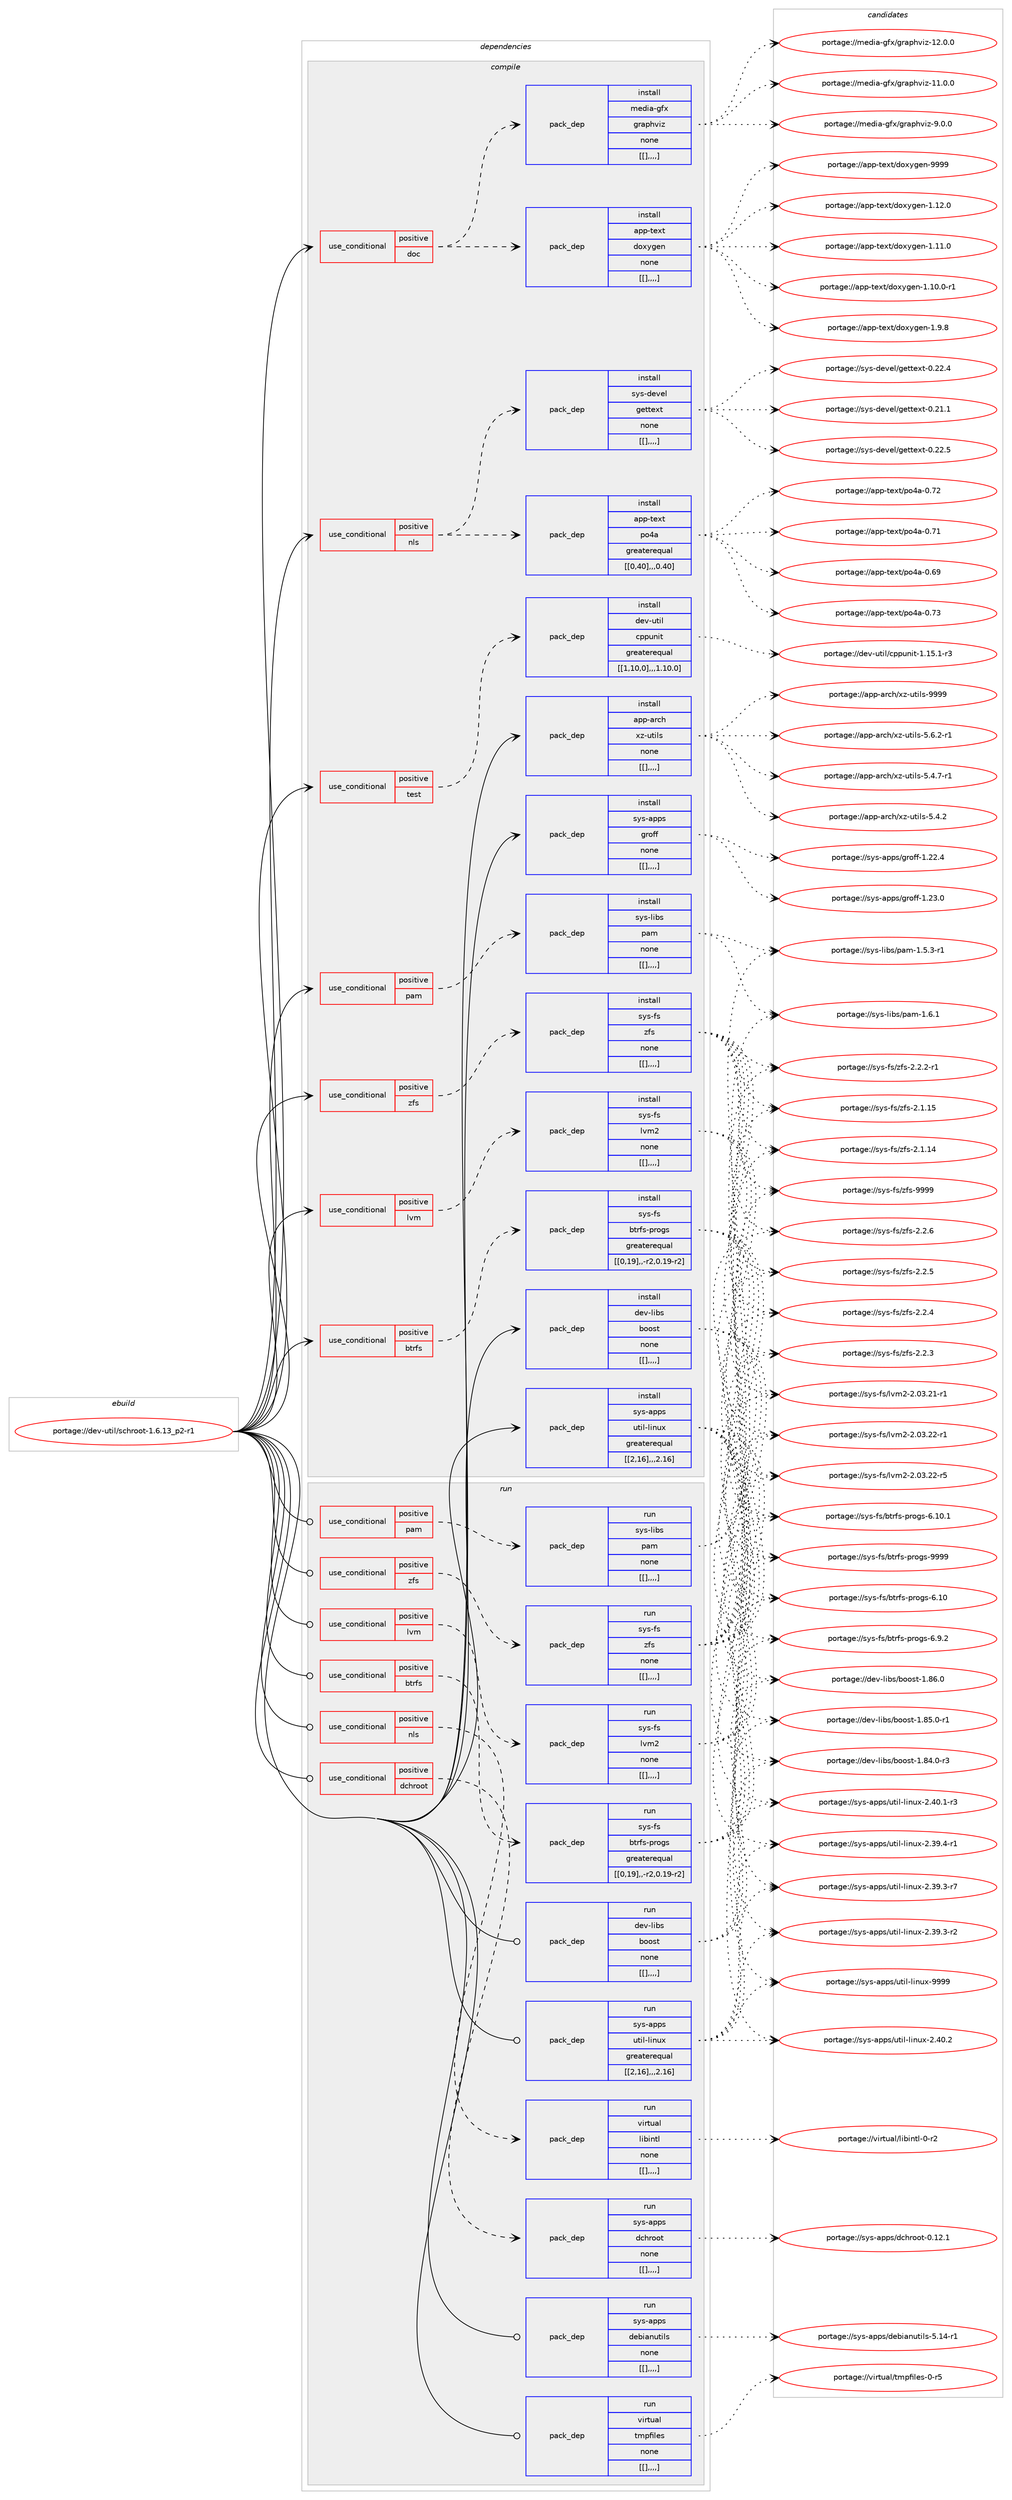 digraph prolog {

# *************
# Graph options
# *************

newrank=true;
concentrate=true;
compound=true;
graph [rankdir=LR,fontname=Helvetica,fontsize=10,ranksep=1.5];#, ranksep=2.5, nodesep=0.2];
edge  [arrowhead=vee];
node  [fontname=Helvetica,fontsize=10];

# **********
# The ebuild
# **********

subgraph cluster_leftcol {
color=gray;
label=<<i>ebuild</i>>;
id [label="portage://dev-util/schroot-1.6.13_p2-r1", color=red, width=4, href="../dev-util/schroot-1.6.13_p2-r1.svg"];
}

# ****************
# The dependencies
# ****************

subgraph cluster_midcol {
color=gray;
label=<<i>dependencies</i>>;
subgraph cluster_compile {
fillcolor="#eeeeee";
style=filled;
label=<<i>compile</i>>;
subgraph cond63538 {
dependency223346 [label=<<TABLE BORDER="0" CELLBORDER="1" CELLSPACING="0" CELLPADDING="4"><TR><TD ROWSPAN="3" CELLPADDING="10">use_conditional</TD></TR><TR><TD>positive</TD></TR><TR><TD>btrfs</TD></TR></TABLE>>, shape=none, color=red];
subgraph pack158375 {
dependency223347 [label=<<TABLE BORDER="0" CELLBORDER="1" CELLSPACING="0" CELLPADDING="4" WIDTH="220"><TR><TD ROWSPAN="6" CELLPADDING="30">pack_dep</TD></TR><TR><TD WIDTH="110">install</TD></TR><TR><TD>sys-fs</TD></TR><TR><TD>btrfs-progs</TD></TR><TR><TD>greaterequal</TD></TR><TR><TD>[[0,19],,-r2,0.19-r2]</TD></TR></TABLE>>, shape=none, color=blue];
}
dependency223346:e -> dependency223347:w [weight=20,style="dashed",arrowhead="vee"];
}
id:e -> dependency223346:w [weight=20,style="solid",arrowhead="vee"];
subgraph cond63539 {
dependency223348 [label=<<TABLE BORDER="0" CELLBORDER="1" CELLSPACING="0" CELLPADDING="4"><TR><TD ROWSPAN="3" CELLPADDING="10">use_conditional</TD></TR><TR><TD>positive</TD></TR><TR><TD>doc</TD></TR></TABLE>>, shape=none, color=red];
subgraph pack158376 {
dependency223349 [label=<<TABLE BORDER="0" CELLBORDER="1" CELLSPACING="0" CELLPADDING="4" WIDTH="220"><TR><TD ROWSPAN="6" CELLPADDING="30">pack_dep</TD></TR><TR><TD WIDTH="110">install</TD></TR><TR><TD>app-text</TD></TR><TR><TD>doxygen</TD></TR><TR><TD>none</TD></TR><TR><TD>[[],,,,]</TD></TR></TABLE>>, shape=none, color=blue];
}
dependency223348:e -> dependency223349:w [weight=20,style="dashed",arrowhead="vee"];
subgraph pack158377 {
dependency223350 [label=<<TABLE BORDER="0" CELLBORDER="1" CELLSPACING="0" CELLPADDING="4" WIDTH="220"><TR><TD ROWSPAN="6" CELLPADDING="30">pack_dep</TD></TR><TR><TD WIDTH="110">install</TD></TR><TR><TD>media-gfx</TD></TR><TR><TD>graphviz</TD></TR><TR><TD>none</TD></TR><TR><TD>[[],,,,]</TD></TR></TABLE>>, shape=none, color=blue];
}
dependency223348:e -> dependency223350:w [weight=20,style="dashed",arrowhead="vee"];
}
id:e -> dependency223348:w [weight=20,style="solid",arrowhead="vee"];
subgraph cond63540 {
dependency223351 [label=<<TABLE BORDER="0" CELLBORDER="1" CELLSPACING="0" CELLPADDING="4"><TR><TD ROWSPAN="3" CELLPADDING="10">use_conditional</TD></TR><TR><TD>positive</TD></TR><TR><TD>lvm</TD></TR></TABLE>>, shape=none, color=red];
subgraph pack158378 {
dependency223352 [label=<<TABLE BORDER="0" CELLBORDER="1" CELLSPACING="0" CELLPADDING="4" WIDTH="220"><TR><TD ROWSPAN="6" CELLPADDING="30">pack_dep</TD></TR><TR><TD WIDTH="110">install</TD></TR><TR><TD>sys-fs</TD></TR><TR><TD>lvm2</TD></TR><TR><TD>none</TD></TR><TR><TD>[[],,,,]</TD></TR></TABLE>>, shape=none, color=blue];
}
dependency223351:e -> dependency223352:w [weight=20,style="dashed",arrowhead="vee"];
}
id:e -> dependency223351:w [weight=20,style="solid",arrowhead="vee"];
subgraph cond63541 {
dependency223353 [label=<<TABLE BORDER="0" CELLBORDER="1" CELLSPACING="0" CELLPADDING="4"><TR><TD ROWSPAN="3" CELLPADDING="10">use_conditional</TD></TR><TR><TD>positive</TD></TR><TR><TD>nls</TD></TR></TABLE>>, shape=none, color=red];
subgraph pack158379 {
dependency223354 [label=<<TABLE BORDER="0" CELLBORDER="1" CELLSPACING="0" CELLPADDING="4" WIDTH="220"><TR><TD ROWSPAN="6" CELLPADDING="30">pack_dep</TD></TR><TR><TD WIDTH="110">install</TD></TR><TR><TD>app-text</TD></TR><TR><TD>po4a</TD></TR><TR><TD>greaterequal</TD></TR><TR><TD>[[0,40],,,0.40]</TD></TR></TABLE>>, shape=none, color=blue];
}
dependency223353:e -> dependency223354:w [weight=20,style="dashed",arrowhead="vee"];
subgraph pack158380 {
dependency223355 [label=<<TABLE BORDER="0" CELLBORDER="1" CELLSPACING="0" CELLPADDING="4" WIDTH="220"><TR><TD ROWSPAN="6" CELLPADDING="30">pack_dep</TD></TR><TR><TD WIDTH="110">install</TD></TR><TR><TD>sys-devel</TD></TR><TR><TD>gettext</TD></TR><TR><TD>none</TD></TR><TR><TD>[[],,,,]</TD></TR></TABLE>>, shape=none, color=blue];
}
dependency223353:e -> dependency223355:w [weight=20,style="dashed",arrowhead="vee"];
}
id:e -> dependency223353:w [weight=20,style="solid",arrowhead="vee"];
subgraph cond63542 {
dependency223356 [label=<<TABLE BORDER="0" CELLBORDER="1" CELLSPACING="0" CELLPADDING="4"><TR><TD ROWSPAN="3" CELLPADDING="10">use_conditional</TD></TR><TR><TD>positive</TD></TR><TR><TD>pam</TD></TR></TABLE>>, shape=none, color=red];
subgraph pack158381 {
dependency223357 [label=<<TABLE BORDER="0" CELLBORDER="1" CELLSPACING="0" CELLPADDING="4" WIDTH="220"><TR><TD ROWSPAN="6" CELLPADDING="30">pack_dep</TD></TR><TR><TD WIDTH="110">install</TD></TR><TR><TD>sys-libs</TD></TR><TR><TD>pam</TD></TR><TR><TD>none</TD></TR><TR><TD>[[],,,,]</TD></TR></TABLE>>, shape=none, color=blue];
}
dependency223356:e -> dependency223357:w [weight=20,style="dashed",arrowhead="vee"];
}
id:e -> dependency223356:w [weight=20,style="solid",arrowhead="vee"];
subgraph cond63543 {
dependency223358 [label=<<TABLE BORDER="0" CELLBORDER="1" CELLSPACING="0" CELLPADDING="4"><TR><TD ROWSPAN="3" CELLPADDING="10">use_conditional</TD></TR><TR><TD>positive</TD></TR><TR><TD>test</TD></TR></TABLE>>, shape=none, color=red];
subgraph pack158382 {
dependency223359 [label=<<TABLE BORDER="0" CELLBORDER="1" CELLSPACING="0" CELLPADDING="4" WIDTH="220"><TR><TD ROWSPAN="6" CELLPADDING="30">pack_dep</TD></TR><TR><TD WIDTH="110">install</TD></TR><TR><TD>dev-util</TD></TR><TR><TD>cppunit</TD></TR><TR><TD>greaterequal</TD></TR><TR><TD>[[1,10,0],,,1.10.0]</TD></TR></TABLE>>, shape=none, color=blue];
}
dependency223358:e -> dependency223359:w [weight=20,style="dashed",arrowhead="vee"];
}
id:e -> dependency223358:w [weight=20,style="solid",arrowhead="vee"];
subgraph cond63544 {
dependency223360 [label=<<TABLE BORDER="0" CELLBORDER="1" CELLSPACING="0" CELLPADDING="4"><TR><TD ROWSPAN="3" CELLPADDING="10">use_conditional</TD></TR><TR><TD>positive</TD></TR><TR><TD>zfs</TD></TR></TABLE>>, shape=none, color=red];
subgraph pack158383 {
dependency223361 [label=<<TABLE BORDER="0" CELLBORDER="1" CELLSPACING="0" CELLPADDING="4" WIDTH="220"><TR><TD ROWSPAN="6" CELLPADDING="30">pack_dep</TD></TR><TR><TD WIDTH="110">install</TD></TR><TR><TD>sys-fs</TD></TR><TR><TD>zfs</TD></TR><TR><TD>none</TD></TR><TR><TD>[[],,,,]</TD></TR></TABLE>>, shape=none, color=blue];
}
dependency223360:e -> dependency223361:w [weight=20,style="dashed",arrowhead="vee"];
}
id:e -> dependency223360:w [weight=20,style="solid",arrowhead="vee"];
subgraph pack158384 {
dependency223362 [label=<<TABLE BORDER="0" CELLBORDER="1" CELLSPACING="0" CELLPADDING="4" WIDTH="220"><TR><TD ROWSPAN="6" CELLPADDING="30">pack_dep</TD></TR><TR><TD WIDTH="110">install</TD></TR><TR><TD>app-arch</TD></TR><TR><TD>xz-utils</TD></TR><TR><TD>none</TD></TR><TR><TD>[[],,,,]</TD></TR></TABLE>>, shape=none, color=blue];
}
id:e -> dependency223362:w [weight=20,style="solid",arrowhead="vee"];
subgraph pack158385 {
dependency223363 [label=<<TABLE BORDER="0" CELLBORDER="1" CELLSPACING="0" CELLPADDING="4" WIDTH="220"><TR><TD ROWSPAN="6" CELLPADDING="30">pack_dep</TD></TR><TR><TD WIDTH="110">install</TD></TR><TR><TD>dev-libs</TD></TR><TR><TD>boost</TD></TR><TR><TD>none</TD></TR><TR><TD>[[],,,,]</TD></TR></TABLE>>, shape=none, color=blue];
}
id:e -> dependency223363:w [weight=20,style="solid",arrowhead="vee"];
subgraph pack158386 {
dependency223364 [label=<<TABLE BORDER="0" CELLBORDER="1" CELLSPACING="0" CELLPADDING="4" WIDTH="220"><TR><TD ROWSPAN="6" CELLPADDING="30">pack_dep</TD></TR><TR><TD WIDTH="110">install</TD></TR><TR><TD>sys-apps</TD></TR><TR><TD>groff</TD></TR><TR><TD>none</TD></TR><TR><TD>[[],,,,]</TD></TR></TABLE>>, shape=none, color=blue];
}
id:e -> dependency223364:w [weight=20,style="solid",arrowhead="vee"];
subgraph pack158387 {
dependency223365 [label=<<TABLE BORDER="0" CELLBORDER="1" CELLSPACING="0" CELLPADDING="4" WIDTH="220"><TR><TD ROWSPAN="6" CELLPADDING="30">pack_dep</TD></TR><TR><TD WIDTH="110">install</TD></TR><TR><TD>sys-apps</TD></TR><TR><TD>util-linux</TD></TR><TR><TD>greaterequal</TD></TR><TR><TD>[[2,16],,,2.16]</TD></TR></TABLE>>, shape=none, color=blue];
}
id:e -> dependency223365:w [weight=20,style="solid",arrowhead="vee"];
}
subgraph cluster_compileandrun {
fillcolor="#eeeeee";
style=filled;
label=<<i>compile and run</i>>;
}
subgraph cluster_run {
fillcolor="#eeeeee";
style=filled;
label=<<i>run</i>>;
subgraph cond63545 {
dependency223366 [label=<<TABLE BORDER="0" CELLBORDER="1" CELLSPACING="0" CELLPADDING="4"><TR><TD ROWSPAN="3" CELLPADDING="10">use_conditional</TD></TR><TR><TD>positive</TD></TR><TR><TD>btrfs</TD></TR></TABLE>>, shape=none, color=red];
subgraph pack158388 {
dependency223367 [label=<<TABLE BORDER="0" CELLBORDER="1" CELLSPACING="0" CELLPADDING="4" WIDTH="220"><TR><TD ROWSPAN="6" CELLPADDING="30">pack_dep</TD></TR><TR><TD WIDTH="110">run</TD></TR><TR><TD>sys-fs</TD></TR><TR><TD>btrfs-progs</TD></TR><TR><TD>greaterequal</TD></TR><TR><TD>[[0,19],,-r2,0.19-r2]</TD></TR></TABLE>>, shape=none, color=blue];
}
dependency223366:e -> dependency223367:w [weight=20,style="dashed",arrowhead="vee"];
}
id:e -> dependency223366:w [weight=20,style="solid",arrowhead="odot"];
subgraph cond63546 {
dependency223368 [label=<<TABLE BORDER="0" CELLBORDER="1" CELLSPACING="0" CELLPADDING="4"><TR><TD ROWSPAN="3" CELLPADDING="10">use_conditional</TD></TR><TR><TD>positive</TD></TR><TR><TD>dchroot</TD></TR></TABLE>>, shape=none, color=red];
subgraph pack158389 {
dependency223369 [label=<<TABLE BORDER="0" CELLBORDER="1" CELLSPACING="0" CELLPADDING="4" WIDTH="220"><TR><TD ROWSPAN="6" CELLPADDING="30">pack_dep</TD></TR><TR><TD WIDTH="110">run</TD></TR><TR><TD>sys-apps</TD></TR><TR><TD>dchroot</TD></TR><TR><TD>none</TD></TR><TR><TD>[[],,,,]</TD></TR></TABLE>>, shape=none, color=blue];
}
dependency223368:e -> dependency223369:w [weight=20,style="dashed",arrowhead="vee"];
}
id:e -> dependency223368:w [weight=20,style="solid",arrowhead="odot"];
subgraph cond63547 {
dependency223370 [label=<<TABLE BORDER="0" CELLBORDER="1" CELLSPACING="0" CELLPADDING="4"><TR><TD ROWSPAN="3" CELLPADDING="10">use_conditional</TD></TR><TR><TD>positive</TD></TR><TR><TD>lvm</TD></TR></TABLE>>, shape=none, color=red];
subgraph pack158390 {
dependency223371 [label=<<TABLE BORDER="0" CELLBORDER="1" CELLSPACING="0" CELLPADDING="4" WIDTH="220"><TR><TD ROWSPAN="6" CELLPADDING="30">pack_dep</TD></TR><TR><TD WIDTH="110">run</TD></TR><TR><TD>sys-fs</TD></TR><TR><TD>lvm2</TD></TR><TR><TD>none</TD></TR><TR><TD>[[],,,,]</TD></TR></TABLE>>, shape=none, color=blue];
}
dependency223370:e -> dependency223371:w [weight=20,style="dashed",arrowhead="vee"];
}
id:e -> dependency223370:w [weight=20,style="solid",arrowhead="odot"];
subgraph cond63548 {
dependency223372 [label=<<TABLE BORDER="0" CELLBORDER="1" CELLSPACING="0" CELLPADDING="4"><TR><TD ROWSPAN="3" CELLPADDING="10">use_conditional</TD></TR><TR><TD>positive</TD></TR><TR><TD>nls</TD></TR></TABLE>>, shape=none, color=red];
subgraph pack158391 {
dependency223373 [label=<<TABLE BORDER="0" CELLBORDER="1" CELLSPACING="0" CELLPADDING="4" WIDTH="220"><TR><TD ROWSPAN="6" CELLPADDING="30">pack_dep</TD></TR><TR><TD WIDTH="110">run</TD></TR><TR><TD>virtual</TD></TR><TR><TD>libintl</TD></TR><TR><TD>none</TD></TR><TR><TD>[[],,,,]</TD></TR></TABLE>>, shape=none, color=blue];
}
dependency223372:e -> dependency223373:w [weight=20,style="dashed",arrowhead="vee"];
}
id:e -> dependency223372:w [weight=20,style="solid",arrowhead="odot"];
subgraph cond63549 {
dependency223374 [label=<<TABLE BORDER="0" CELLBORDER="1" CELLSPACING="0" CELLPADDING="4"><TR><TD ROWSPAN="3" CELLPADDING="10">use_conditional</TD></TR><TR><TD>positive</TD></TR><TR><TD>pam</TD></TR></TABLE>>, shape=none, color=red];
subgraph pack158392 {
dependency223375 [label=<<TABLE BORDER="0" CELLBORDER="1" CELLSPACING="0" CELLPADDING="4" WIDTH="220"><TR><TD ROWSPAN="6" CELLPADDING="30">pack_dep</TD></TR><TR><TD WIDTH="110">run</TD></TR><TR><TD>sys-libs</TD></TR><TR><TD>pam</TD></TR><TR><TD>none</TD></TR><TR><TD>[[],,,,]</TD></TR></TABLE>>, shape=none, color=blue];
}
dependency223374:e -> dependency223375:w [weight=20,style="dashed",arrowhead="vee"];
}
id:e -> dependency223374:w [weight=20,style="solid",arrowhead="odot"];
subgraph cond63550 {
dependency223376 [label=<<TABLE BORDER="0" CELLBORDER="1" CELLSPACING="0" CELLPADDING="4"><TR><TD ROWSPAN="3" CELLPADDING="10">use_conditional</TD></TR><TR><TD>positive</TD></TR><TR><TD>zfs</TD></TR></TABLE>>, shape=none, color=red];
subgraph pack158393 {
dependency223377 [label=<<TABLE BORDER="0" CELLBORDER="1" CELLSPACING="0" CELLPADDING="4" WIDTH="220"><TR><TD ROWSPAN="6" CELLPADDING="30">pack_dep</TD></TR><TR><TD WIDTH="110">run</TD></TR><TR><TD>sys-fs</TD></TR><TR><TD>zfs</TD></TR><TR><TD>none</TD></TR><TR><TD>[[],,,,]</TD></TR></TABLE>>, shape=none, color=blue];
}
dependency223376:e -> dependency223377:w [weight=20,style="dashed",arrowhead="vee"];
}
id:e -> dependency223376:w [weight=20,style="solid",arrowhead="odot"];
subgraph pack158394 {
dependency223378 [label=<<TABLE BORDER="0" CELLBORDER="1" CELLSPACING="0" CELLPADDING="4" WIDTH="220"><TR><TD ROWSPAN="6" CELLPADDING="30">pack_dep</TD></TR><TR><TD WIDTH="110">run</TD></TR><TR><TD>dev-libs</TD></TR><TR><TD>boost</TD></TR><TR><TD>none</TD></TR><TR><TD>[[],,,,]</TD></TR></TABLE>>, shape=none, color=blue];
}
id:e -> dependency223378:w [weight=20,style="solid",arrowhead="odot"];
subgraph pack158395 {
dependency223379 [label=<<TABLE BORDER="0" CELLBORDER="1" CELLSPACING="0" CELLPADDING="4" WIDTH="220"><TR><TD ROWSPAN="6" CELLPADDING="30">pack_dep</TD></TR><TR><TD WIDTH="110">run</TD></TR><TR><TD>sys-apps</TD></TR><TR><TD>debianutils</TD></TR><TR><TD>none</TD></TR><TR><TD>[[],,,,]</TD></TR></TABLE>>, shape=none, color=blue];
}
id:e -> dependency223379:w [weight=20,style="solid",arrowhead="odot"];
subgraph pack158396 {
dependency223380 [label=<<TABLE BORDER="0" CELLBORDER="1" CELLSPACING="0" CELLPADDING="4" WIDTH="220"><TR><TD ROWSPAN="6" CELLPADDING="30">pack_dep</TD></TR><TR><TD WIDTH="110">run</TD></TR><TR><TD>sys-apps</TD></TR><TR><TD>util-linux</TD></TR><TR><TD>greaterequal</TD></TR><TR><TD>[[2,16],,,2.16]</TD></TR></TABLE>>, shape=none, color=blue];
}
id:e -> dependency223380:w [weight=20,style="solid",arrowhead="odot"];
subgraph pack158397 {
dependency223381 [label=<<TABLE BORDER="0" CELLBORDER="1" CELLSPACING="0" CELLPADDING="4" WIDTH="220"><TR><TD ROWSPAN="6" CELLPADDING="30">pack_dep</TD></TR><TR><TD WIDTH="110">run</TD></TR><TR><TD>virtual</TD></TR><TR><TD>tmpfiles</TD></TR><TR><TD>none</TD></TR><TR><TD>[[],,,,]</TD></TR></TABLE>>, shape=none, color=blue];
}
id:e -> dependency223381:w [weight=20,style="solid",arrowhead="odot"];
}
}

# **************
# The candidates
# **************

subgraph cluster_choices {
rank=same;
color=gray;
label=<<i>candidates</i>>;

subgraph choice158375 {
color=black;
nodesep=1;
choice115121115451021154798116114102115451121141111031154557575757 [label="portage://sys-fs/btrfs-progs-9999", color=red, width=4,href="../sys-fs/btrfs-progs-9999.svg"];
choice1151211154510211547981161141021154511211411110311545544649484649 [label="portage://sys-fs/btrfs-progs-6.10.1", color=red, width=4,href="../sys-fs/btrfs-progs-6.10.1.svg"];
choice115121115451021154798116114102115451121141111031154554464948 [label="portage://sys-fs/btrfs-progs-6.10", color=red, width=4,href="../sys-fs/btrfs-progs-6.10.svg"];
choice11512111545102115479811611410211545112114111103115455446574650 [label="portage://sys-fs/btrfs-progs-6.9.2", color=red, width=4,href="../sys-fs/btrfs-progs-6.9.2.svg"];
dependency223347:e -> choice115121115451021154798116114102115451121141111031154557575757:w [style=dotted,weight="100"];
dependency223347:e -> choice1151211154510211547981161141021154511211411110311545544649484649:w [style=dotted,weight="100"];
dependency223347:e -> choice115121115451021154798116114102115451121141111031154554464948:w [style=dotted,weight="100"];
dependency223347:e -> choice11512111545102115479811611410211545112114111103115455446574650:w [style=dotted,weight="100"];
}
subgraph choice158376 {
color=black;
nodesep=1;
choice9711211245116101120116471001111201211031011104557575757 [label="portage://app-text/doxygen-9999", color=red, width=4,href="../app-text/doxygen-9999.svg"];
choice97112112451161011201164710011112012110310111045494649504648 [label="portage://app-text/doxygen-1.12.0", color=red, width=4,href="../app-text/doxygen-1.12.0.svg"];
choice97112112451161011201164710011112012110310111045494649494648 [label="portage://app-text/doxygen-1.11.0", color=red, width=4,href="../app-text/doxygen-1.11.0.svg"];
choice971121124511610112011647100111120121103101110454946494846484511449 [label="portage://app-text/doxygen-1.10.0-r1", color=red, width=4,href="../app-text/doxygen-1.10.0-r1.svg"];
choice971121124511610112011647100111120121103101110454946574656 [label="portage://app-text/doxygen-1.9.8", color=red, width=4,href="../app-text/doxygen-1.9.8.svg"];
dependency223349:e -> choice9711211245116101120116471001111201211031011104557575757:w [style=dotted,weight="100"];
dependency223349:e -> choice97112112451161011201164710011112012110310111045494649504648:w [style=dotted,weight="100"];
dependency223349:e -> choice97112112451161011201164710011112012110310111045494649494648:w [style=dotted,weight="100"];
dependency223349:e -> choice971121124511610112011647100111120121103101110454946494846484511449:w [style=dotted,weight="100"];
dependency223349:e -> choice971121124511610112011647100111120121103101110454946574656:w [style=dotted,weight="100"];
}
subgraph choice158377 {
color=black;
nodesep=1;
choice1091011001059745103102120471031149711210411810512245495046484648 [label="portage://media-gfx/graphviz-12.0.0", color=red, width=4,href="../media-gfx/graphviz-12.0.0.svg"];
choice1091011001059745103102120471031149711210411810512245494946484648 [label="portage://media-gfx/graphviz-11.0.0", color=red, width=4,href="../media-gfx/graphviz-11.0.0.svg"];
choice10910110010597451031021204710311497112104118105122455746484648 [label="portage://media-gfx/graphviz-9.0.0", color=red, width=4,href="../media-gfx/graphviz-9.0.0.svg"];
dependency223350:e -> choice1091011001059745103102120471031149711210411810512245495046484648:w [style=dotted,weight="100"];
dependency223350:e -> choice1091011001059745103102120471031149711210411810512245494946484648:w [style=dotted,weight="100"];
dependency223350:e -> choice10910110010597451031021204710311497112104118105122455746484648:w [style=dotted,weight="100"];
}
subgraph choice158378 {
color=black;
nodesep=1;
choice11512111545102115471081181095045504648514650504511453 [label="portage://sys-fs/lvm2-2.03.22-r5", color=red, width=4,href="../sys-fs/lvm2-2.03.22-r5.svg"];
choice11512111545102115471081181095045504648514650504511449 [label="portage://sys-fs/lvm2-2.03.22-r1", color=red, width=4,href="../sys-fs/lvm2-2.03.22-r1.svg"];
choice11512111545102115471081181095045504648514650494511449 [label="portage://sys-fs/lvm2-2.03.21-r1", color=red, width=4,href="../sys-fs/lvm2-2.03.21-r1.svg"];
dependency223352:e -> choice11512111545102115471081181095045504648514650504511453:w [style=dotted,weight="100"];
dependency223352:e -> choice11512111545102115471081181095045504648514650504511449:w [style=dotted,weight="100"];
dependency223352:e -> choice11512111545102115471081181095045504648514650494511449:w [style=dotted,weight="100"];
}
subgraph choice158379 {
color=black;
nodesep=1;
choice97112112451161011201164711211152974548465551 [label="portage://app-text/po4a-0.73", color=red, width=4,href="../app-text/po4a-0.73.svg"];
choice97112112451161011201164711211152974548465550 [label="portage://app-text/po4a-0.72", color=red, width=4,href="../app-text/po4a-0.72.svg"];
choice97112112451161011201164711211152974548465549 [label="portage://app-text/po4a-0.71", color=red, width=4,href="../app-text/po4a-0.71.svg"];
choice97112112451161011201164711211152974548465457 [label="portage://app-text/po4a-0.69", color=red, width=4,href="../app-text/po4a-0.69.svg"];
dependency223354:e -> choice97112112451161011201164711211152974548465551:w [style=dotted,weight="100"];
dependency223354:e -> choice97112112451161011201164711211152974548465550:w [style=dotted,weight="100"];
dependency223354:e -> choice97112112451161011201164711211152974548465549:w [style=dotted,weight="100"];
dependency223354:e -> choice97112112451161011201164711211152974548465457:w [style=dotted,weight="100"];
}
subgraph choice158380 {
color=black;
nodesep=1;
choice115121115451001011181011084710310111611610112011645484650504653 [label="portage://sys-devel/gettext-0.22.5", color=red, width=4,href="../sys-devel/gettext-0.22.5.svg"];
choice115121115451001011181011084710310111611610112011645484650504652 [label="portage://sys-devel/gettext-0.22.4", color=red, width=4,href="../sys-devel/gettext-0.22.4.svg"];
choice115121115451001011181011084710310111611610112011645484650494649 [label="portage://sys-devel/gettext-0.21.1", color=red, width=4,href="../sys-devel/gettext-0.21.1.svg"];
dependency223355:e -> choice115121115451001011181011084710310111611610112011645484650504653:w [style=dotted,weight="100"];
dependency223355:e -> choice115121115451001011181011084710310111611610112011645484650504652:w [style=dotted,weight="100"];
dependency223355:e -> choice115121115451001011181011084710310111611610112011645484650494649:w [style=dotted,weight="100"];
}
subgraph choice158381 {
color=black;
nodesep=1;
choice11512111545108105981154711297109454946544649 [label="portage://sys-libs/pam-1.6.1", color=red, width=4,href="../sys-libs/pam-1.6.1.svg"];
choice115121115451081059811547112971094549465346514511449 [label="portage://sys-libs/pam-1.5.3-r1", color=red, width=4,href="../sys-libs/pam-1.5.3-r1.svg"];
dependency223357:e -> choice11512111545108105981154711297109454946544649:w [style=dotted,weight="100"];
dependency223357:e -> choice115121115451081059811547112971094549465346514511449:w [style=dotted,weight="100"];
}
subgraph choice158382 {
color=black;
nodesep=1;
choice100101118451171161051084799112112117110105116454946495346494511451 [label="portage://dev-util/cppunit-1.15.1-r3", color=red, width=4,href="../dev-util/cppunit-1.15.1-r3.svg"];
dependency223359:e -> choice100101118451171161051084799112112117110105116454946495346494511451:w [style=dotted,weight="100"];
}
subgraph choice158383 {
color=black;
nodesep=1;
choice11512111545102115471221021154557575757 [label="portage://sys-fs/zfs-9999", color=red, width=4,href="../sys-fs/zfs-9999.svg"];
choice1151211154510211547122102115455046504654 [label="portage://sys-fs/zfs-2.2.6", color=red, width=4,href="../sys-fs/zfs-2.2.6.svg"];
choice1151211154510211547122102115455046504653 [label="portage://sys-fs/zfs-2.2.5", color=red, width=4,href="../sys-fs/zfs-2.2.5.svg"];
choice1151211154510211547122102115455046504652 [label="portage://sys-fs/zfs-2.2.4", color=red, width=4,href="../sys-fs/zfs-2.2.4.svg"];
choice1151211154510211547122102115455046504651 [label="portage://sys-fs/zfs-2.2.3", color=red, width=4,href="../sys-fs/zfs-2.2.3.svg"];
choice11512111545102115471221021154550465046504511449 [label="portage://sys-fs/zfs-2.2.2-r1", color=red, width=4,href="../sys-fs/zfs-2.2.2-r1.svg"];
choice115121115451021154712210211545504649464953 [label="portage://sys-fs/zfs-2.1.15", color=red, width=4,href="../sys-fs/zfs-2.1.15.svg"];
choice115121115451021154712210211545504649464952 [label="portage://sys-fs/zfs-2.1.14", color=red, width=4,href="../sys-fs/zfs-2.1.14.svg"];
dependency223361:e -> choice11512111545102115471221021154557575757:w [style=dotted,weight="100"];
dependency223361:e -> choice1151211154510211547122102115455046504654:w [style=dotted,weight="100"];
dependency223361:e -> choice1151211154510211547122102115455046504653:w [style=dotted,weight="100"];
dependency223361:e -> choice1151211154510211547122102115455046504652:w [style=dotted,weight="100"];
dependency223361:e -> choice1151211154510211547122102115455046504651:w [style=dotted,weight="100"];
dependency223361:e -> choice11512111545102115471221021154550465046504511449:w [style=dotted,weight="100"];
dependency223361:e -> choice115121115451021154712210211545504649464953:w [style=dotted,weight="100"];
dependency223361:e -> choice115121115451021154712210211545504649464952:w [style=dotted,weight="100"];
}
subgraph choice158384 {
color=black;
nodesep=1;
choice9711211245971149910447120122451171161051081154557575757 [label="portage://app-arch/xz-utils-9999", color=red, width=4,href="../app-arch/xz-utils-9999.svg"];
choice9711211245971149910447120122451171161051081154553465446504511449 [label="portage://app-arch/xz-utils-5.6.2-r1", color=red, width=4,href="../app-arch/xz-utils-5.6.2-r1.svg"];
choice9711211245971149910447120122451171161051081154553465246554511449 [label="portage://app-arch/xz-utils-5.4.7-r1", color=red, width=4,href="../app-arch/xz-utils-5.4.7-r1.svg"];
choice971121124597114991044712012245117116105108115455346524650 [label="portage://app-arch/xz-utils-5.4.2", color=red, width=4,href="../app-arch/xz-utils-5.4.2.svg"];
dependency223362:e -> choice9711211245971149910447120122451171161051081154557575757:w [style=dotted,weight="100"];
dependency223362:e -> choice9711211245971149910447120122451171161051081154553465446504511449:w [style=dotted,weight="100"];
dependency223362:e -> choice9711211245971149910447120122451171161051081154553465246554511449:w [style=dotted,weight="100"];
dependency223362:e -> choice971121124597114991044712012245117116105108115455346524650:w [style=dotted,weight="100"];
}
subgraph choice158385 {
color=black;
nodesep=1;
choice1001011184510810598115479811111111511645494656544648 [label="portage://dev-libs/boost-1.86.0", color=red, width=4,href="../dev-libs/boost-1.86.0.svg"];
choice10010111845108105981154798111111115116454946565346484511449 [label="portage://dev-libs/boost-1.85.0-r1", color=red, width=4,href="../dev-libs/boost-1.85.0-r1.svg"];
choice10010111845108105981154798111111115116454946565246484511451 [label="portage://dev-libs/boost-1.84.0-r3", color=red, width=4,href="../dev-libs/boost-1.84.0-r3.svg"];
dependency223363:e -> choice1001011184510810598115479811111111511645494656544648:w [style=dotted,weight="100"];
dependency223363:e -> choice10010111845108105981154798111111115116454946565346484511449:w [style=dotted,weight="100"];
dependency223363:e -> choice10010111845108105981154798111111115116454946565246484511451:w [style=dotted,weight="100"];
}
subgraph choice158386 {
color=black;
nodesep=1;
choice11512111545971121121154710311411110210245494650514648 [label="portage://sys-apps/groff-1.23.0", color=red, width=4,href="../sys-apps/groff-1.23.0.svg"];
choice11512111545971121121154710311411110210245494650504652 [label="portage://sys-apps/groff-1.22.4", color=red, width=4,href="../sys-apps/groff-1.22.4.svg"];
dependency223364:e -> choice11512111545971121121154710311411110210245494650514648:w [style=dotted,weight="100"];
dependency223364:e -> choice11512111545971121121154710311411110210245494650504652:w [style=dotted,weight="100"];
}
subgraph choice158387 {
color=black;
nodesep=1;
choice115121115459711211211547117116105108451081051101171204557575757 [label="portage://sys-apps/util-linux-9999", color=red, width=4,href="../sys-apps/util-linux-9999.svg"];
choice1151211154597112112115471171161051084510810511011712045504652484650 [label="portage://sys-apps/util-linux-2.40.2", color=red, width=4,href="../sys-apps/util-linux-2.40.2.svg"];
choice11512111545971121121154711711610510845108105110117120455046524846494511451 [label="portage://sys-apps/util-linux-2.40.1-r3", color=red, width=4,href="../sys-apps/util-linux-2.40.1-r3.svg"];
choice11512111545971121121154711711610510845108105110117120455046515746524511449 [label="portage://sys-apps/util-linux-2.39.4-r1", color=red, width=4,href="../sys-apps/util-linux-2.39.4-r1.svg"];
choice11512111545971121121154711711610510845108105110117120455046515746514511455 [label="portage://sys-apps/util-linux-2.39.3-r7", color=red, width=4,href="../sys-apps/util-linux-2.39.3-r7.svg"];
choice11512111545971121121154711711610510845108105110117120455046515746514511450 [label="portage://sys-apps/util-linux-2.39.3-r2", color=red, width=4,href="../sys-apps/util-linux-2.39.3-r2.svg"];
dependency223365:e -> choice115121115459711211211547117116105108451081051101171204557575757:w [style=dotted,weight="100"];
dependency223365:e -> choice1151211154597112112115471171161051084510810511011712045504652484650:w [style=dotted,weight="100"];
dependency223365:e -> choice11512111545971121121154711711610510845108105110117120455046524846494511451:w [style=dotted,weight="100"];
dependency223365:e -> choice11512111545971121121154711711610510845108105110117120455046515746524511449:w [style=dotted,weight="100"];
dependency223365:e -> choice11512111545971121121154711711610510845108105110117120455046515746514511455:w [style=dotted,weight="100"];
dependency223365:e -> choice11512111545971121121154711711610510845108105110117120455046515746514511450:w [style=dotted,weight="100"];
}
subgraph choice158388 {
color=black;
nodesep=1;
choice115121115451021154798116114102115451121141111031154557575757 [label="portage://sys-fs/btrfs-progs-9999", color=red, width=4,href="../sys-fs/btrfs-progs-9999.svg"];
choice1151211154510211547981161141021154511211411110311545544649484649 [label="portage://sys-fs/btrfs-progs-6.10.1", color=red, width=4,href="../sys-fs/btrfs-progs-6.10.1.svg"];
choice115121115451021154798116114102115451121141111031154554464948 [label="portage://sys-fs/btrfs-progs-6.10", color=red, width=4,href="../sys-fs/btrfs-progs-6.10.svg"];
choice11512111545102115479811611410211545112114111103115455446574650 [label="portage://sys-fs/btrfs-progs-6.9.2", color=red, width=4,href="../sys-fs/btrfs-progs-6.9.2.svg"];
dependency223367:e -> choice115121115451021154798116114102115451121141111031154557575757:w [style=dotted,weight="100"];
dependency223367:e -> choice1151211154510211547981161141021154511211411110311545544649484649:w [style=dotted,weight="100"];
dependency223367:e -> choice115121115451021154798116114102115451121141111031154554464948:w [style=dotted,weight="100"];
dependency223367:e -> choice11512111545102115479811611410211545112114111103115455446574650:w [style=dotted,weight="100"];
}
subgraph choice158389 {
color=black;
nodesep=1;
choice1151211154597112112115471009910411411111111645484649504649 [label="portage://sys-apps/dchroot-0.12.1", color=red, width=4,href="../sys-apps/dchroot-0.12.1.svg"];
dependency223369:e -> choice1151211154597112112115471009910411411111111645484649504649:w [style=dotted,weight="100"];
}
subgraph choice158390 {
color=black;
nodesep=1;
choice11512111545102115471081181095045504648514650504511453 [label="portage://sys-fs/lvm2-2.03.22-r5", color=red, width=4,href="../sys-fs/lvm2-2.03.22-r5.svg"];
choice11512111545102115471081181095045504648514650504511449 [label="portage://sys-fs/lvm2-2.03.22-r1", color=red, width=4,href="../sys-fs/lvm2-2.03.22-r1.svg"];
choice11512111545102115471081181095045504648514650494511449 [label="portage://sys-fs/lvm2-2.03.21-r1", color=red, width=4,href="../sys-fs/lvm2-2.03.21-r1.svg"];
dependency223371:e -> choice11512111545102115471081181095045504648514650504511453:w [style=dotted,weight="100"];
dependency223371:e -> choice11512111545102115471081181095045504648514650504511449:w [style=dotted,weight="100"];
dependency223371:e -> choice11512111545102115471081181095045504648514650494511449:w [style=dotted,weight="100"];
}
subgraph choice158391 {
color=black;
nodesep=1;
choice11810511411611797108471081059810511011610845484511450 [label="portage://virtual/libintl-0-r2", color=red, width=4,href="../virtual/libintl-0-r2.svg"];
dependency223373:e -> choice11810511411611797108471081059810511011610845484511450:w [style=dotted,weight="100"];
}
subgraph choice158392 {
color=black;
nodesep=1;
choice11512111545108105981154711297109454946544649 [label="portage://sys-libs/pam-1.6.1", color=red, width=4,href="../sys-libs/pam-1.6.1.svg"];
choice115121115451081059811547112971094549465346514511449 [label="portage://sys-libs/pam-1.5.3-r1", color=red, width=4,href="../sys-libs/pam-1.5.3-r1.svg"];
dependency223375:e -> choice11512111545108105981154711297109454946544649:w [style=dotted,weight="100"];
dependency223375:e -> choice115121115451081059811547112971094549465346514511449:w [style=dotted,weight="100"];
}
subgraph choice158393 {
color=black;
nodesep=1;
choice11512111545102115471221021154557575757 [label="portage://sys-fs/zfs-9999", color=red, width=4,href="../sys-fs/zfs-9999.svg"];
choice1151211154510211547122102115455046504654 [label="portage://sys-fs/zfs-2.2.6", color=red, width=4,href="../sys-fs/zfs-2.2.6.svg"];
choice1151211154510211547122102115455046504653 [label="portage://sys-fs/zfs-2.2.5", color=red, width=4,href="../sys-fs/zfs-2.2.5.svg"];
choice1151211154510211547122102115455046504652 [label="portage://sys-fs/zfs-2.2.4", color=red, width=4,href="../sys-fs/zfs-2.2.4.svg"];
choice1151211154510211547122102115455046504651 [label="portage://sys-fs/zfs-2.2.3", color=red, width=4,href="../sys-fs/zfs-2.2.3.svg"];
choice11512111545102115471221021154550465046504511449 [label="portage://sys-fs/zfs-2.2.2-r1", color=red, width=4,href="../sys-fs/zfs-2.2.2-r1.svg"];
choice115121115451021154712210211545504649464953 [label="portage://sys-fs/zfs-2.1.15", color=red, width=4,href="../sys-fs/zfs-2.1.15.svg"];
choice115121115451021154712210211545504649464952 [label="portage://sys-fs/zfs-2.1.14", color=red, width=4,href="../sys-fs/zfs-2.1.14.svg"];
dependency223377:e -> choice11512111545102115471221021154557575757:w [style=dotted,weight="100"];
dependency223377:e -> choice1151211154510211547122102115455046504654:w [style=dotted,weight="100"];
dependency223377:e -> choice1151211154510211547122102115455046504653:w [style=dotted,weight="100"];
dependency223377:e -> choice1151211154510211547122102115455046504652:w [style=dotted,weight="100"];
dependency223377:e -> choice1151211154510211547122102115455046504651:w [style=dotted,weight="100"];
dependency223377:e -> choice11512111545102115471221021154550465046504511449:w [style=dotted,weight="100"];
dependency223377:e -> choice115121115451021154712210211545504649464953:w [style=dotted,weight="100"];
dependency223377:e -> choice115121115451021154712210211545504649464952:w [style=dotted,weight="100"];
}
subgraph choice158394 {
color=black;
nodesep=1;
choice1001011184510810598115479811111111511645494656544648 [label="portage://dev-libs/boost-1.86.0", color=red, width=4,href="../dev-libs/boost-1.86.0.svg"];
choice10010111845108105981154798111111115116454946565346484511449 [label="portage://dev-libs/boost-1.85.0-r1", color=red, width=4,href="../dev-libs/boost-1.85.0-r1.svg"];
choice10010111845108105981154798111111115116454946565246484511451 [label="portage://dev-libs/boost-1.84.0-r3", color=red, width=4,href="../dev-libs/boost-1.84.0-r3.svg"];
dependency223378:e -> choice1001011184510810598115479811111111511645494656544648:w [style=dotted,weight="100"];
dependency223378:e -> choice10010111845108105981154798111111115116454946565346484511449:w [style=dotted,weight="100"];
dependency223378:e -> choice10010111845108105981154798111111115116454946565246484511451:w [style=dotted,weight="100"];
}
subgraph choice158395 {
color=black;
nodesep=1;
choice115121115459711211211547100101981059711011711610510811545534649524511449 [label="portage://sys-apps/debianutils-5.14-r1", color=red, width=4,href="../sys-apps/debianutils-5.14-r1.svg"];
dependency223379:e -> choice115121115459711211211547100101981059711011711610510811545534649524511449:w [style=dotted,weight="100"];
}
subgraph choice158396 {
color=black;
nodesep=1;
choice115121115459711211211547117116105108451081051101171204557575757 [label="portage://sys-apps/util-linux-9999", color=red, width=4,href="../sys-apps/util-linux-9999.svg"];
choice1151211154597112112115471171161051084510810511011712045504652484650 [label="portage://sys-apps/util-linux-2.40.2", color=red, width=4,href="../sys-apps/util-linux-2.40.2.svg"];
choice11512111545971121121154711711610510845108105110117120455046524846494511451 [label="portage://sys-apps/util-linux-2.40.1-r3", color=red, width=4,href="../sys-apps/util-linux-2.40.1-r3.svg"];
choice11512111545971121121154711711610510845108105110117120455046515746524511449 [label="portage://sys-apps/util-linux-2.39.4-r1", color=red, width=4,href="../sys-apps/util-linux-2.39.4-r1.svg"];
choice11512111545971121121154711711610510845108105110117120455046515746514511455 [label="portage://sys-apps/util-linux-2.39.3-r7", color=red, width=4,href="../sys-apps/util-linux-2.39.3-r7.svg"];
choice11512111545971121121154711711610510845108105110117120455046515746514511450 [label="portage://sys-apps/util-linux-2.39.3-r2", color=red, width=4,href="../sys-apps/util-linux-2.39.3-r2.svg"];
dependency223380:e -> choice115121115459711211211547117116105108451081051101171204557575757:w [style=dotted,weight="100"];
dependency223380:e -> choice1151211154597112112115471171161051084510810511011712045504652484650:w [style=dotted,weight="100"];
dependency223380:e -> choice11512111545971121121154711711610510845108105110117120455046524846494511451:w [style=dotted,weight="100"];
dependency223380:e -> choice11512111545971121121154711711610510845108105110117120455046515746524511449:w [style=dotted,weight="100"];
dependency223380:e -> choice11512111545971121121154711711610510845108105110117120455046515746514511455:w [style=dotted,weight="100"];
dependency223380:e -> choice11512111545971121121154711711610510845108105110117120455046515746514511450:w [style=dotted,weight="100"];
}
subgraph choice158397 {
color=black;
nodesep=1;
choice118105114116117971084711610911210210510810111545484511453 [label="portage://virtual/tmpfiles-0-r5", color=red, width=4,href="../virtual/tmpfiles-0-r5.svg"];
dependency223381:e -> choice118105114116117971084711610911210210510810111545484511453:w [style=dotted,weight="100"];
}
}

}
